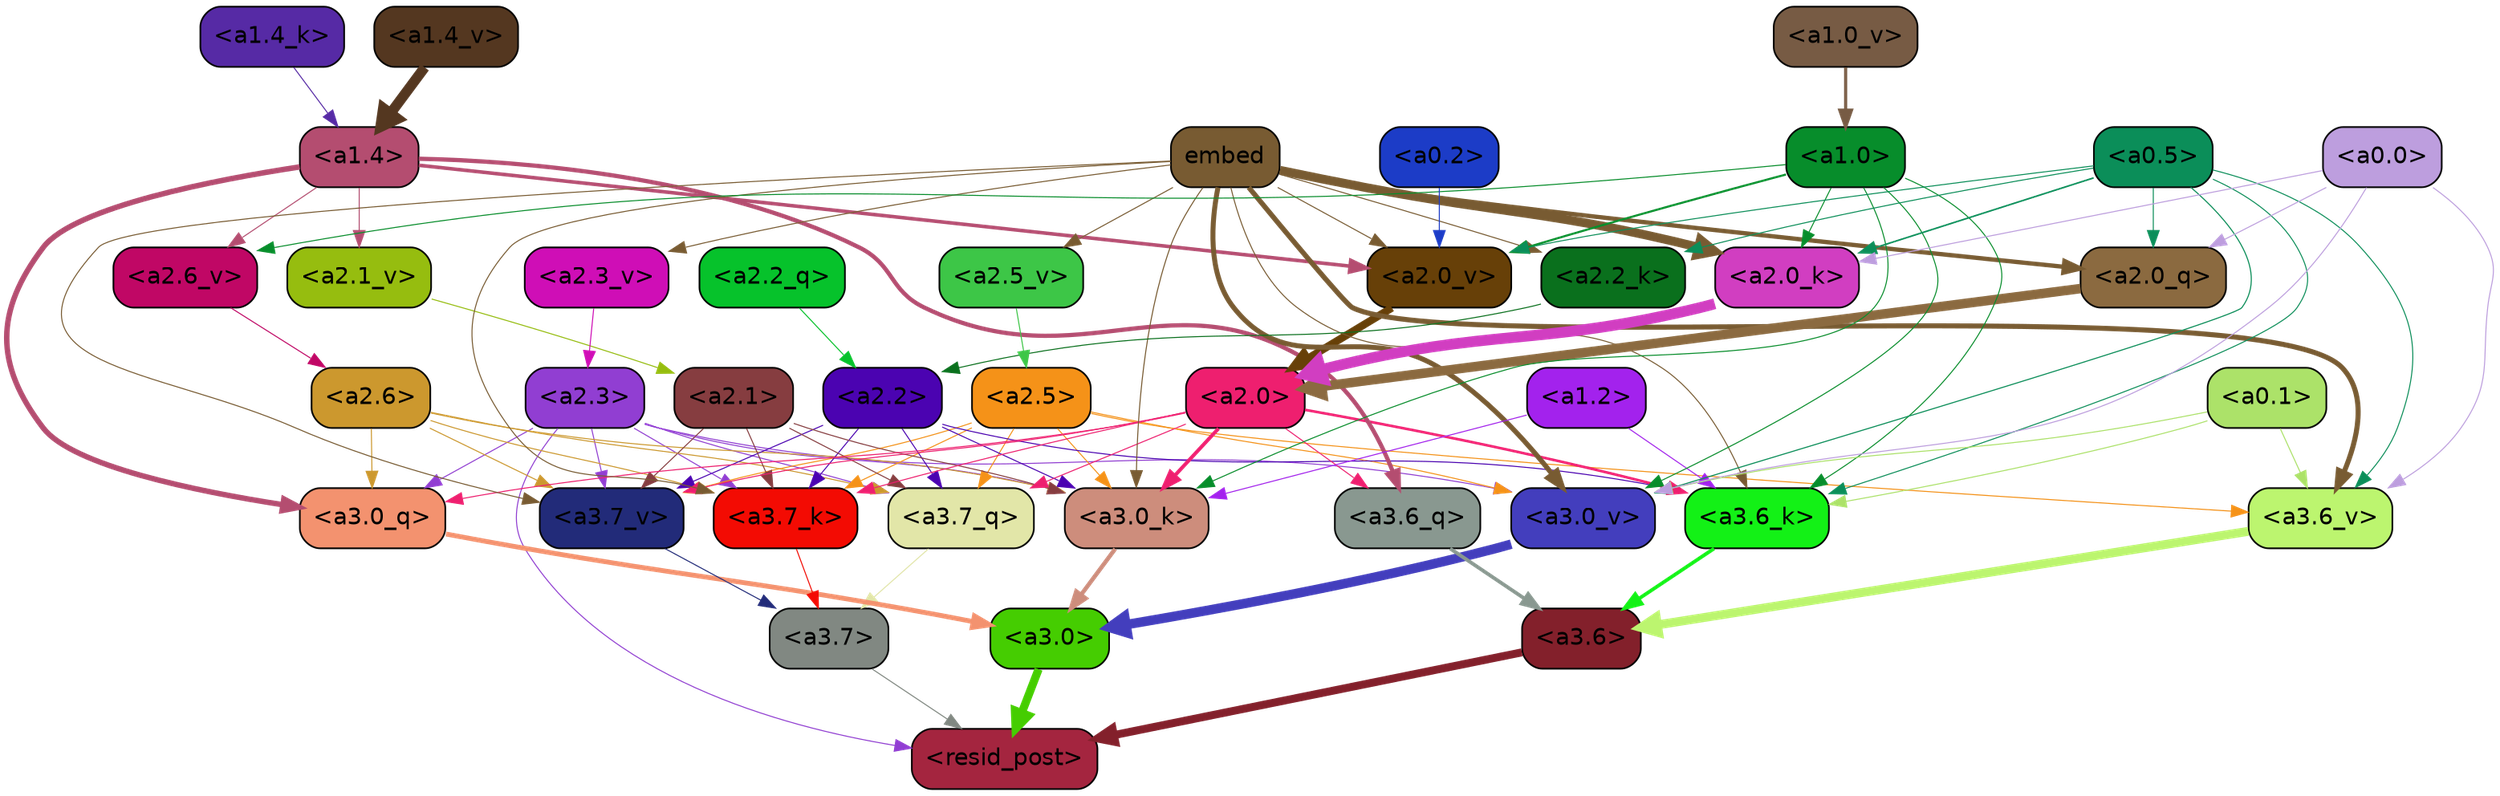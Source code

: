 strict digraph "" {
	graph [bgcolor=transparent,
		layout=dot,
		overlap=false,
		splines=true
	];
	"<a3.7>"	[color=black,
		fillcolor="#818882",
		fontname=Helvetica,
		shape=box,
		style="filled, rounded"];
	"<resid_post>"	[color=black,
		fillcolor="#a4253f",
		fontname=Helvetica,
		shape=box,
		style="filled, rounded"];
	"<a3.7>" -> "<resid_post>"	[color="#818882",
		penwidth=0.6];
	"<a3.6>"	[color=black,
		fillcolor="#83202b",
		fontname=Helvetica,
		shape=box,
		style="filled, rounded"];
	"<a3.6>" -> "<resid_post>"	[color="#83202b",
		penwidth=4.753257989883423];
	"<a3.0>"	[color=black,
		fillcolor="#45cd01",
		fontname=Helvetica,
		shape=box,
		style="filled, rounded"];
	"<a3.0>" -> "<resid_post>"	[color="#45cd01",
		penwidth=4.90053927898407];
	"<a2.3>"	[color=black,
		fillcolor="#913ed2",
		fontname=Helvetica,
		shape=box,
		style="filled, rounded"];
	"<a2.3>" -> "<resid_post>"	[color="#913ed2",
		penwidth=0.6];
	"<a3.7_q>"	[color=black,
		fillcolor="#e2e6a8",
		fontname=Helvetica,
		shape=box,
		style="filled, rounded"];
	"<a2.3>" -> "<a3.7_q>"	[color="#913ed2",
		penwidth=0.6];
	"<a3.0_q>"	[color=black,
		fillcolor="#f3926f",
		fontname=Helvetica,
		shape=box,
		style="filled, rounded"];
	"<a2.3>" -> "<a3.0_q>"	[color="#913ed2",
		penwidth=0.6];
	"<a3.7_k>"	[color=black,
		fillcolor="#f30b03",
		fontname=Helvetica,
		shape=box,
		style="filled, rounded"];
	"<a2.3>" -> "<a3.7_k>"	[color="#913ed2",
		penwidth=0.6];
	"<a3.0_k>"	[color=black,
		fillcolor="#cd8d7c",
		fontname=Helvetica,
		shape=box,
		style="filled, rounded"];
	"<a2.3>" -> "<a3.0_k>"	[color="#913ed2",
		penwidth=0.6];
	"<a3.7_v>"	[color=black,
		fillcolor="#222b79",
		fontname=Helvetica,
		shape=box,
		style="filled, rounded"];
	"<a2.3>" -> "<a3.7_v>"	[color="#913ed2",
		penwidth=0.6];
	"<a3.0_v>"	[color=black,
		fillcolor="#433ebd",
		fontname=Helvetica,
		shape=box,
		style="filled, rounded"];
	"<a2.3>" -> "<a3.0_v>"	[color="#913ed2",
		penwidth=0.6];
	"<a3.7_q>" -> "<a3.7>"	[color="#e2e6a8",
		penwidth=0.6];
	"<a3.6_q>"	[color=black,
		fillcolor="#899890",
		fontname=Helvetica,
		shape=box,
		style="filled, rounded"];
	"<a3.6_q>" -> "<a3.6>"	[color="#899890",
		penwidth=2.160832464694977];
	"<a3.0_q>" -> "<a3.0>"	[color="#f3926f",
		penwidth=2.870753765106201];
	"<a3.7_k>" -> "<a3.7>"	[color="#f30b03",
		penwidth=0.6];
	"<a3.6_k>"	[color=black,
		fillcolor="#13f116",
		fontname=Helvetica,
		shape=box,
		style="filled, rounded"];
	"<a3.6_k>" -> "<a3.6>"	[color="#13f116",
		penwidth=2.13908451795578];
	"<a3.0_k>" -> "<a3.0>"	[color="#cd8d7c",
		penwidth=2.520303964614868];
	"<a3.7_v>" -> "<a3.7>"	[color="#222b79",
		penwidth=0.6];
	"<a3.6_v>"	[color=black,
		fillcolor="#bcf56f",
		fontname=Helvetica,
		shape=box,
		style="filled, rounded"];
	"<a3.6_v>" -> "<a3.6>"	[color="#bcf56f",
		penwidth=5.297133803367615];
	"<a3.0_v>" -> "<a3.0>"	[color="#433ebd",
		penwidth=5.680712580680847];
	"<a2.6>"	[color=black,
		fillcolor="#cc982e",
		fontname=Helvetica,
		shape=box,
		style="filled, rounded"];
	"<a2.6>" -> "<a3.7_q>"	[color="#cc982e",
		penwidth=0.6];
	"<a2.6>" -> "<a3.0_q>"	[color="#cc982e",
		penwidth=0.6];
	"<a2.6>" -> "<a3.7_k>"	[color="#cc982e",
		penwidth=0.6];
	"<a2.6>" -> "<a3.0_k>"	[color="#cc982e",
		penwidth=0.6];
	"<a2.6>" -> "<a3.7_v>"	[color="#cc982e",
		penwidth=0.6];
	"<a2.5>"	[color=black,
		fillcolor="#f59218",
		fontname=Helvetica,
		shape=box,
		style="filled, rounded"];
	"<a2.5>" -> "<a3.7_q>"	[color="#f59218",
		penwidth=0.6];
	"<a2.5>" -> "<a3.7_k>"	[color="#f59218",
		penwidth=0.6];
	"<a2.5>" -> "<a3.0_k>"	[color="#f59218",
		penwidth=0.6];
	"<a2.5>" -> "<a3.7_v>"	[color="#f59218",
		penwidth=0.6];
	"<a2.5>" -> "<a3.6_v>"	[color="#f59218",
		penwidth=0.6];
	"<a2.5>" -> "<a3.0_v>"	[color="#f59218",
		penwidth=0.6];
	"<a2.2>"	[color=black,
		fillcolor="#4b03b1",
		fontname=Helvetica,
		shape=box,
		style="filled, rounded"];
	"<a2.2>" -> "<a3.7_q>"	[color="#4b03b1",
		penwidth=0.6];
	"<a2.2>" -> "<a3.7_k>"	[color="#4b03b1",
		penwidth=0.6];
	"<a2.2>" -> "<a3.6_k>"	[color="#4b03b1",
		penwidth=0.6];
	"<a2.2>" -> "<a3.0_k>"	[color="#4b03b1",
		penwidth=0.6];
	"<a2.2>" -> "<a3.7_v>"	[color="#4b03b1",
		penwidth=0.6];
	"<a2.1>"	[color=black,
		fillcolor="#863d40",
		fontname=Helvetica,
		shape=box,
		style="filled, rounded"];
	"<a2.1>" -> "<a3.7_q>"	[color="#863d40",
		penwidth=0.6];
	"<a2.1>" -> "<a3.7_k>"	[color="#863d40",
		penwidth=0.6];
	"<a2.1>" -> "<a3.0_k>"	[color="#863d40",
		penwidth=0.6];
	"<a2.1>" -> "<a3.7_v>"	[color="#863d40",
		penwidth=0.6];
	"<a2.0>"	[color=black,
		fillcolor="#ee1f6f",
		fontname=Helvetica,
		shape=box,
		style="filled, rounded"];
	"<a2.0>" -> "<a3.7_q>"	[color="#ee1f6f",
		penwidth=0.6];
	"<a2.0>" -> "<a3.6_q>"	[color="#ee1f6f",
		penwidth=0.6];
	"<a2.0>" -> "<a3.0_q>"	[color="#ee1f6f",
		penwidth=0.6];
	"<a2.0>" -> "<a3.7_k>"	[color="#ee1f6f",
		penwidth=0.6];
	"<a2.0>" -> "<a3.6_k>"	[color="#ee1f6f",
		penwidth=1.5348684191703796];
	"<a2.0>" -> "<a3.0_k>"	[color="#ee1f6f",
		penwidth=2.172017753124237];
	"<a2.0>" -> "<a3.7_v>"	[color="#ee1f6f",
		penwidth=0.6];
	"<a1.4>"	[color=black,
		fillcolor="#b44d70",
		fontname=Helvetica,
		shape=box,
		style="filled, rounded"];
	"<a1.4>" -> "<a3.6_q>"	[color="#b44d70",
		penwidth=2.532623291015625];
	"<a1.4>" -> "<a3.0_q>"	[color="#b44d70",
		penwidth=3.2595192790031433];
	"<a2.6_v>"	[color=black,
		fillcolor="#c00765",
		fontname=Helvetica,
		shape=box,
		style="filled, rounded"];
	"<a1.4>" -> "<a2.6_v>"	[color="#b44d70",
		penwidth=0.6];
	"<a2.1_v>"	[color=black,
		fillcolor="#96bd0f",
		fontname=Helvetica,
		shape=box,
		style="filled, rounded"];
	"<a1.4>" -> "<a2.1_v>"	[color="#b44d70",
		penwidth=0.6];
	"<a2.0_v>"	[color=black,
		fillcolor="#674008",
		fontname=Helvetica,
		shape=box,
		style="filled, rounded"];
	"<a1.4>" -> "<a2.0_v>"	[color="#b44d70",
		penwidth=2.1199009865522385];
	embed	[color=black,
		fillcolor="#785b32",
		fontname=Helvetica,
		shape=box,
		style="filled, rounded"];
	embed -> "<a3.7_k>"	[color="#785b32",
		penwidth=0.6];
	embed -> "<a3.6_k>"	[color="#785b32",
		penwidth=0.6];
	embed -> "<a3.0_k>"	[color="#785b32",
		penwidth=0.6117386221885681];
	embed -> "<a3.7_v>"	[color="#785b32",
		penwidth=0.6];
	embed -> "<a3.6_v>"	[color="#785b32",
		penwidth=3.0186105966567993];
	embed -> "<a3.0_v>"	[color="#785b32",
		penwidth=2.969020187854767];
	"<a2.0_q>"	[color=black,
		fillcolor="#8b6a40",
		fontname=Helvetica,
		shape=box,
		style="filled, rounded"];
	embed -> "<a2.0_q>"	[color="#785b32",
		penwidth=2.5791755318641663];
	"<a2.2_k>"	[color=black,
		fillcolor="#0a701d",
		fontname=Helvetica,
		shape=box,
		style="filled, rounded"];
	embed -> "<a2.2_k>"	[color="#785b32",
		penwidth=0.6];
	"<a2.0_k>"	[color=black,
		fillcolor="#d13ec1",
		fontname=Helvetica,
		shape=box,
		style="filled, rounded"];
	embed -> "<a2.0_k>"	[color="#785b32",
		penwidth=5.307481050491333];
	"<a2.5_v>"	[color=black,
		fillcolor="#3dc647",
		fontname=Helvetica,
		shape=box,
		style="filled, rounded"];
	embed -> "<a2.5_v>"	[color="#785b32",
		penwidth=0.6];
	"<a2.3_v>"	[color=black,
		fillcolor="#cf0eb6",
		fontname=Helvetica,
		shape=box,
		style="filled, rounded"];
	embed -> "<a2.3_v>"	[color="#785b32",
		penwidth=0.6];
	embed -> "<a2.0_v>"	[color="#785b32",
		penwidth=0.6];
	"<a1.2>"	[color=black,
		fillcolor="#a322ed",
		fontname=Helvetica,
		shape=box,
		style="filled, rounded"];
	"<a1.2>" -> "<a3.6_k>"	[color="#a322ed",
		penwidth=0.6];
	"<a1.2>" -> "<a3.0_k>"	[color="#a322ed",
		penwidth=0.6];
	"<a1.0>"	[color=black,
		fillcolor="#078d2b",
		fontname=Helvetica,
		shape=box,
		style="filled, rounded"];
	"<a1.0>" -> "<a3.6_k>"	[color="#078d2b",
		penwidth=0.6];
	"<a1.0>" -> "<a3.0_k>"	[color="#078d2b",
		penwidth=0.6];
	"<a1.0>" -> "<a3.0_v>"	[color="#078d2b",
		penwidth=0.6];
	"<a1.0>" -> "<a2.0_k>"	[color="#078d2b",
		penwidth=0.6];
	"<a1.0>" -> "<a2.6_v>"	[color="#078d2b",
		penwidth=0.6];
	"<a1.0>" -> "<a2.0_v>"	[color="#078d2b",
		penwidth=1.237271785736084];
	"<a0.5>"	[color=black,
		fillcolor="#0b8e59",
		fontname=Helvetica,
		shape=box,
		style="filled, rounded"];
	"<a0.5>" -> "<a3.6_k>"	[color="#0b8e59",
		penwidth=0.6];
	"<a0.5>" -> "<a3.6_v>"	[color="#0b8e59",
		penwidth=0.6];
	"<a0.5>" -> "<a3.0_v>"	[color="#0b8e59",
		penwidth=0.6409564018249512];
	"<a0.5>" -> "<a2.0_q>"	[color="#0b8e59",
		penwidth=0.6];
	"<a0.5>" -> "<a2.2_k>"	[color="#0b8e59",
		penwidth=0.6];
	"<a0.5>" -> "<a2.0_k>"	[color="#0b8e59",
		penwidth=0.9355769157409668];
	"<a0.5>" -> "<a2.0_v>"	[color="#0b8e59",
		penwidth=0.6];
	"<a0.1>"	[color=black,
		fillcolor="#ace269",
		fontname=Helvetica,
		shape=box,
		style="filled, rounded"];
	"<a0.1>" -> "<a3.6_k>"	[color="#ace269",
		penwidth=0.6];
	"<a0.1>" -> "<a3.6_v>"	[color="#ace269",
		penwidth=0.6];
	"<a0.1>" -> "<a3.0_v>"	[color="#ace269",
		penwidth=0.6];
	"<a0.0>"	[color=black,
		fillcolor="#bd9ede",
		fontname=Helvetica,
		shape=box,
		style="filled, rounded"];
	"<a0.0>" -> "<a3.6_v>"	[color="#bd9ede",
		penwidth=0.6];
	"<a0.0>" -> "<a3.0_v>"	[color="#bd9ede",
		penwidth=0.6];
	"<a0.0>" -> "<a2.0_q>"	[color="#bd9ede",
		penwidth=0.6];
	"<a0.0>" -> "<a2.0_k>"	[color="#bd9ede",
		penwidth=0.6];
	"<a2.2_q>"	[color=black,
		fillcolor="#06c22b",
		fontname=Helvetica,
		shape=box,
		style="filled, rounded"];
	"<a2.2_q>" -> "<a2.2>"	[color="#06c22b",
		penwidth=0.6];
	"<a2.0_q>" -> "<a2.0>"	[color="#8b6a40",
		penwidth=5.682948350906372];
	"<a2.2_k>" -> "<a2.2>"	[color="#0a701d",
		penwidth=0.6];
	"<a2.0_k>" -> "<a2.0>"	[color="#d13ec1",
		penwidth=6.450693130493164];
	"<a2.6_v>" -> "<a2.6>"	[color="#c00765",
		penwidth=0.6];
	"<a2.5_v>" -> "<a2.5>"	[color="#3dc647",
		penwidth=0.6];
	"<a2.3_v>" -> "<a2.3>"	[color="#cf0eb6",
		penwidth=0.6];
	"<a2.1_v>" -> "<a2.1>"	[color="#96bd0f",
		penwidth=0.6];
	"<a2.0_v>" -> "<a2.0>"	[color="#674008",
		penwidth=4.592647075653076];
	"<a0.2>"	[color=black,
		fillcolor="#1c3cc7",
		fontname=Helvetica,
		shape=box,
		style="filled, rounded"];
	"<a0.2>" -> "<a2.0_v>"	[color="#1c3cc7",
		penwidth=0.6];
	"<a1.4_k>"	[color=black,
		fillcolor="#562aa5",
		fontname=Helvetica,
		shape=box,
		style="filled, rounded"];
	"<a1.4_k>" -> "<a1.4>"	[color="#562aa5",
		penwidth=0.6];
	"<a1.4_v>"	[color=black,
		fillcolor="#543720",
		fontname=Helvetica,
		shape=box,
		style="filled, rounded"];
	"<a1.4_v>" -> "<a1.4>"	[color="#543720",
		penwidth=6.149721145629883];
	"<a1.0_v>"	[color=black,
		fillcolor="#775b44",
		fontname=Helvetica,
		shape=box,
		style="filled, rounded"];
	"<a1.0_v>" -> "<a1.0>"	[color="#775b44",
		penwidth=1.874430701136589];
}
